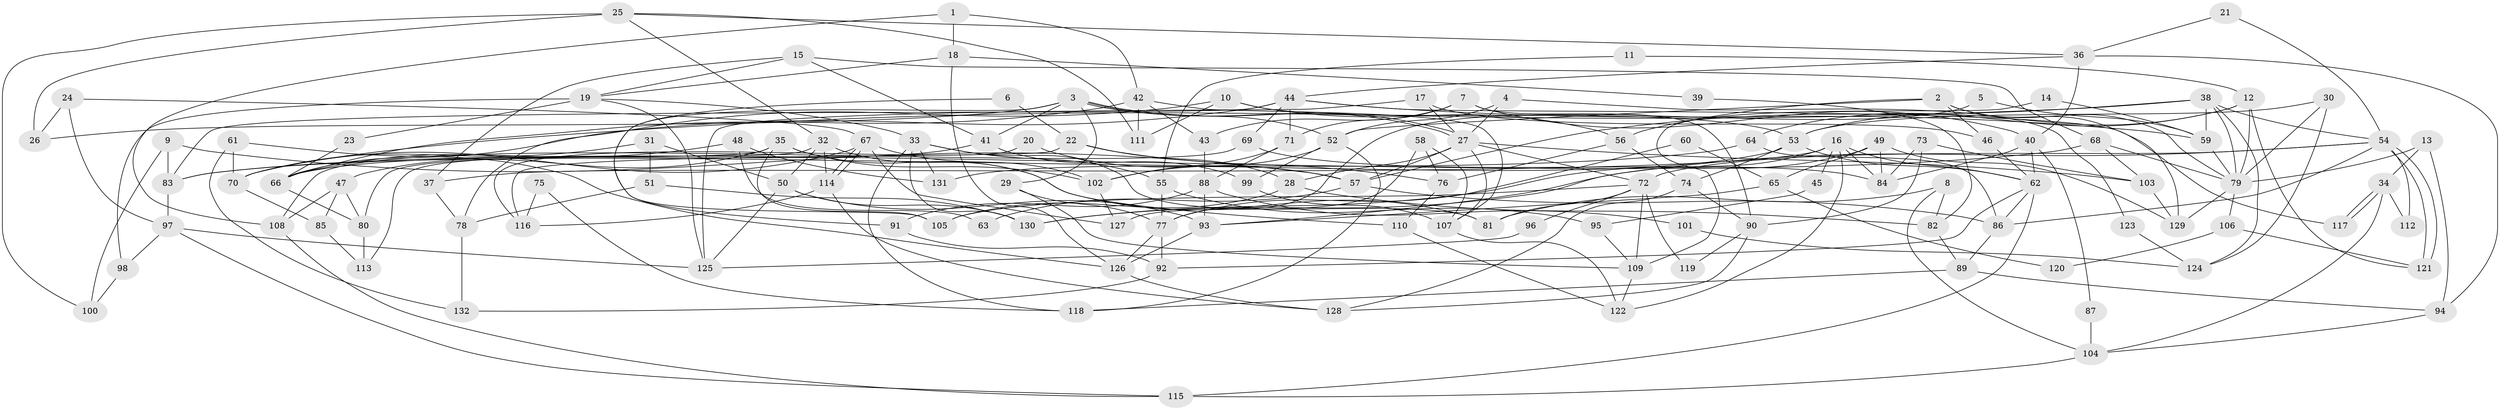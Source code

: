 // Generated by graph-tools (version 1.1) at 2025/26/03/09/25 03:26:19]
// undirected, 132 vertices, 264 edges
graph export_dot {
graph [start="1"]
  node [color=gray90,style=filled];
  1;
  2;
  3;
  4;
  5;
  6;
  7;
  8;
  9;
  10;
  11;
  12;
  13;
  14;
  15;
  16;
  17;
  18;
  19;
  20;
  21;
  22;
  23;
  24;
  25;
  26;
  27;
  28;
  29;
  30;
  31;
  32;
  33;
  34;
  35;
  36;
  37;
  38;
  39;
  40;
  41;
  42;
  43;
  44;
  45;
  46;
  47;
  48;
  49;
  50;
  51;
  52;
  53;
  54;
  55;
  56;
  57;
  58;
  59;
  60;
  61;
  62;
  63;
  64;
  65;
  66;
  67;
  68;
  69;
  70;
  71;
  72;
  73;
  74;
  75;
  76;
  77;
  78;
  79;
  80;
  81;
  82;
  83;
  84;
  85;
  86;
  87;
  88;
  89;
  90;
  91;
  92;
  93;
  94;
  95;
  96;
  97;
  98;
  99;
  100;
  101;
  102;
  103;
  104;
  105;
  106;
  107;
  108;
  109;
  110;
  111;
  112;
  113;
  114;
  115;
  116;
  117;
  118;
  119;
  120;
  121;
  122;
  123;
  124;
  125;
  126;
  127;
  128;
  129;
  130;
  131;
  132;
  1 -- 18;
  1 -- 108;
  1 -- 42;
  2 -- 56;
  2 -- 79;
  2 -- 46;
  2 -- 52;
  2 -- 129;
  3 -- 52;
  3 -- 27;
  3 -- 27;
  3 -- 26;
  3 -- 29;
  3 -- 41;
  3 -- 91;
  4 -- 52;
  4 -- 27;
  4 -- 123;
  5 -- 59;
  5 -- 77;
  6 -- 105;
  6 -- 22;
  7 -- 40;
  7 -- 71;
  7 -- 43;
  7 -- 90;
  8 -- 82;
  8 -- 81;
  8 -- 104;
  9 -- 83;
  9 -- 57;
  9 -- 100;
  10 -- 53;
  10 -- 78;
  10 -- 56;
  10 -- 111;
  11 -- 55;
  11 -- 12;
  12 -- 79;
  12 -- 53;
  12 -- 64;
  12 -- 121;
  13 -- 34;
  13 -- 79;
  13 -- 94;
  14 -- 59;
  14 -- 109;
  15 -- 41;
  15 -- 19;
  15 -- 37;
  15 -- 68;
  16 -- 93;
  16 -- 122;
  16 -- 37;
  16 -- 45;
  16 -- 62;
  16 -- 84;
  17 -- 125;
  17 -- 46;
  17 -- 27;
  18 -- 126;
  18 -- 19;
  18 -- 39;
  19 -- 33;
  19 -- 98;
  19 -- 23;
  19 -- 125;
  20 -- 116;
  20 -- 57;
  21 -- 54;
  21 -- 36;
  22 -- 76;
  22 -- 28;
  22 -- 116;
  23 -- 66;
  24 -- 26;
  24 -- 67;
  24 -- 97;
  25 -- 32;
  25 -- 36;
  25 -- 26;
  25 -- 100;
  25 -- 111;
  27 -- 28;
  27 -- 57;
  27 -- 72;
  27 -- 103;
  27 -- 107;
  28 -- 105;
  28 -- 82;
  29 -- 77;
  29 -- 109;
  30 -- 53;
  30 -- 79;
  30 -- 124;
  31 -- 50;
  31 -- 51;
  31 -- 70;
  32 -- 114;
  32 -- 113;
  32 -- 50;
  32 -- 110;
  33 -- 81;
  33 -- 130;
  33 -- 55;
  33 -- 118;
  33 -- 131;
  34 -- 117;
  34 -- 117;
  34 -- 104;
  34 -- 112;
  35 -- 102;
  35 -- 47;
  35 -- 80;
  35 -- 81;
  35 -- 105;
  36 -- 94;
  36 -- 44;
  36 -- 40;
  37 -- 78;
  38 -- 54;
  38 -- 59;
  38 -- 57;
  38 -- 70;
  38 -- 79;
  38 -- 124;
  39 -- 82;
  40 -- 84;
  40 -- 62;
  40 -- 87;
  41 -- 99;
  41 -- 66;
  42 -- 111;
  42 -- 43;
  42 -- 66;
  42 -- 107;
  43 -- 88;
  44 -- 66;
  44 -- 83;
  44 -- 59;
  44 -- 69;
  44 -- 71;
  44 -- 117;
  45 -- 95;
  46 -- 62;
  47 -- 108;
  47 -- 80;
  47 -- 85;
  48 -- 131;
  48 -- 66;
  48 -- 63;
  49 -- 130;
  49 -- 129;
  49 -- 65;
  49 -- 84;
  50 -- 125;
  50 -- 93;
  50 -- 130;
  51 -- 130;
  51 -- 78;
  52 -- 118;
  52 -- 99;
  52 -- 102;
  53 -- 74;
  53 -- 62;
  53 -- 131;
  54 -- 86;
  54 -- 121;
  54 -- 121;
  54 -- 72;
  54 -- 112;
  54 -- 130;
  55 -- 77;
  55 -- 95;
  56 -- 76;
  56 -- 74;
  57 -- 63;
  57 -- 86;
  58 -- 127;
  58 -- 107;
  58 -- 76;
  59 -- 79;
  60 -- 77;
  60 -- 65;
  61 -- 126;
  61 -- 70;
  61 -- 132;
  62 -- 86;
  62 -- 92;
  62 -- 115;
  64 -- 86;
  64 -- 83;
  65 -- 93;
  65 -- 120;
  66 -- 80;
  67 -- 70;
  67 -- 114;
  67 -- 114;
  67 -- 102;
  67 -- 127;
  68 -- 79;
  68 -- 83;
  68 -- 103;
  69 -- 84;
  69 -- 108;
  70 -- 85;
  71 -- 102;
  71 -- 88;
  72 -- 81;
  72 -- 96;
  72 -- 105;
  72 -- 109;
  72 -- 119;
  73 -- 84;
  73 -- 103;
  73 -- 90;
  74 -- 90;
  74 -- 128;
  75 -- 118;
  75 -- 116;
  76 -- 110;
  77 -- 126;
  77 -- 92;
  78 -- 132;
  79 -- 129;
  79 -- 106;
  80 -- 113;
  82 -- 89;
  83 -- 97;
  85 -- 113;
  86 -- 89;
  87 -- 104;
  88 -- 91;
  88 -- 93;
  88 -- 101;
  89 -- 94;
  89 -- 118;
  90 -- 119;
  90 -- 128;
  91 -- 92;
  92 -- 132;
  93 -- 126;
  94 -- 104;
  95 -- 109;
  96 -- 125;
  97 -- 98;
  97 -- 115;
  97 -- 125;
  98 -- 100;
  99 -- 107;
  101 -- 124;
  102 -- 127;
  103 -- 129;
  104 -- 115;
  106 -- 121;
  106 -- 120;
  107 -- 122;
  108 -- 115;
  109 -- 122;
  110 -- 122;
  114 -- 128;
  114 -- 116;
  123 -- 124;
  126 -- 128;
}
